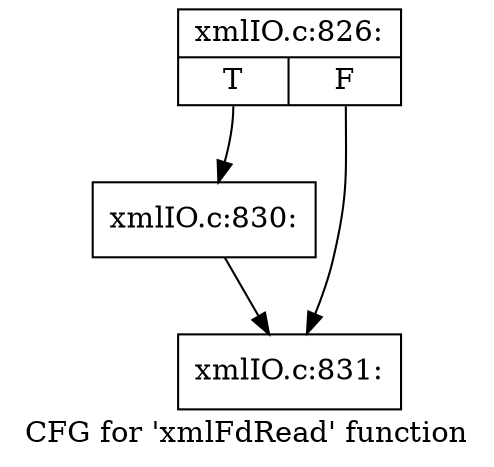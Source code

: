 digraph "CFG for 'xmlFdRead' function" {
	label="CFG for 'xmlFdRead' function";

	Node0x51d6890 [shape=record,label="{xmlIO.c:826:|{<s0>T|<s1>F}}"];
	Node0x51d6890:s0 -> Node0x51d99e0;
	Node0x51d6890:s1 -> Node0x51d9d10;
	Node0x51d99e0 [shape=record,label="{xmlIO.c:830:}"];
	Node0x51d99e0 -> Node0x51d9d10;
	Node0x51d9d10 [shape=record,label="{xmlIO.c:831:}"];
}
